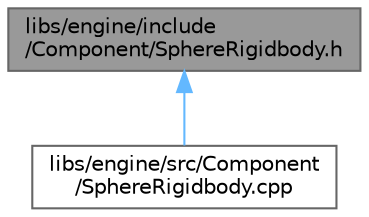 digraph "libs/engine/include/Component/SphereRigidbody.h"
{
 // LATEX_PDF_SIZE
  bgcolor="transparent";
  edge [fontname=Helvetica,fontsize=10,labelfontname=Helvetica,labelfontsize=10];
  node [fontname=Helvetica,fontsize=10,shape=box,height=0.2,width=0.4];
  Node1 [label="libs/engine/include\l/Component/SphereRigidbody.h",height=0.2,width=0.4,color="gray40", fillcolor="grey60", style="filled", fontcolor="black",tooltip=" "];
  Node1 -> Node2 [dir="back",color="steelblue1",style="solid"];
  Node2 [label="libs/engine/src/Component\l/SphereRigidbody.cpp",height=0.2,width=0.4,color="grey40", fillcolor="white", style="filled",URL="$_sphere_rigidbody_8cpp.html",tooltip=" "];
}
